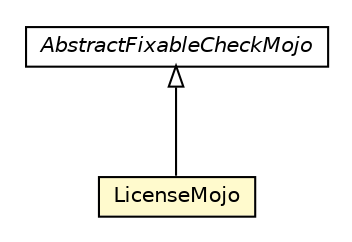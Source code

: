#!/usr/local/bin/dot
#
# Class diagram 
# Generated by UMLGraph version R5_6-24-gf6e263 (http://www.umlgraph.org/)
#

digraph G {
	edge [fontname="Helvetica",fontsize=10,labelfontname="Helvetica",labelfontsize=10];
	node [fontname="Helvetica",fontsize=10,shape=plaintext];
	nodesep=0.25;
	ranksep=0.5;
	// org.universAAL.support.directives.api.AbstractFixableCheckMojo
	c5227754 [label=<<table title="org.universAAL.support.directives.api.AbstractFixableCheckMojo" border="0" cellborder="1" cellspacing="0" cellpadding="2" port="p" href="../api/AbstractFixableCheckMojo.html">
		<tr><td><table border="0" cellspacing="0" cellpadding="1">
<tr><td align="center" balign="center"><font face="Helvetica-Oblique"> AbstractFixableCheckMojo </font></td></tr>
		</table></td></tr>
		</table>>, URL="../api/AbstractFixableCheckMojo.html", fontname="Helvetica", fontcolor="black", fontsize=10.0];
	// org.universAAL.support.directives.mojos.LicenseMojo
	c5227786 [label=<<table title="org.universAAL.support.directives.mojos.LicenseMojo" border="0" cellborder="1" cellspacing="0" cellpadding="2" port="p" bgcolor="lemonChiffon" href="./LicenseMojo.html">
		<tr><td><table border="0" cellspacing="0" cellpadding="1">
<tr><td align="center" balign="center"> LicenseMojo </td></tr>
		</table></td></tr>
		</table>>, URL="./LicenseMojo.html", fontname="Helvetica", fontcolor="black", fontsize=10.0];
	//org.universAAL.support.directives.mojos.LicenseMojo extends org.universAAL.support.directives.api.AbstractFixableCheckMojo
	c5227754:p -> c5227786:p [dir=back,arrowtail=empty];
}

